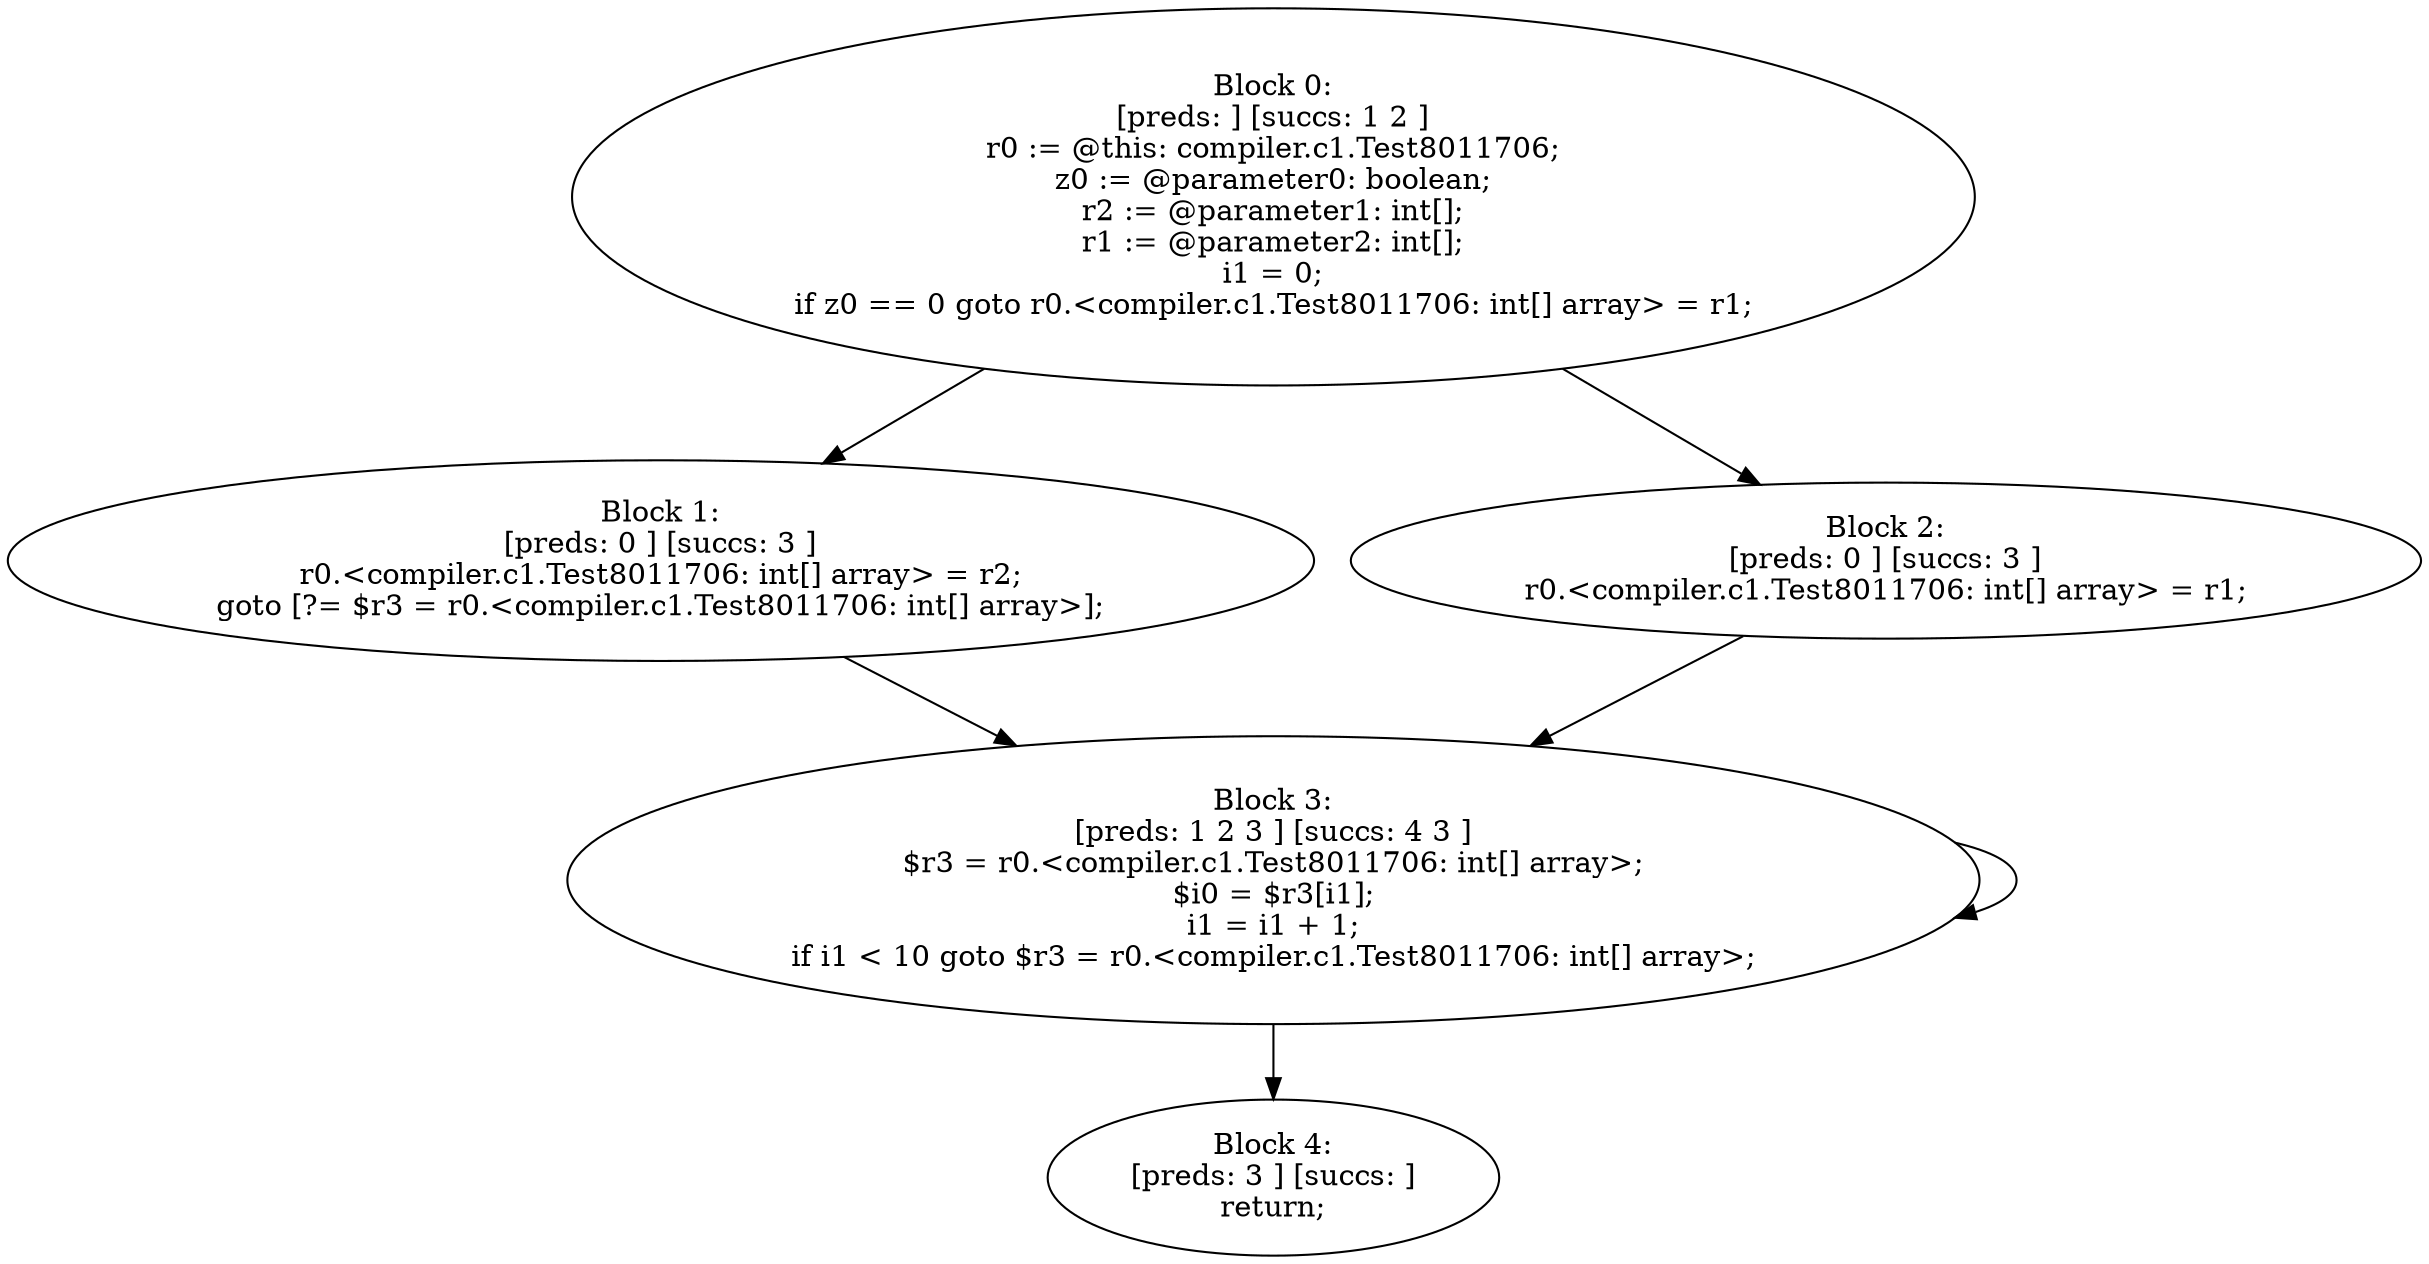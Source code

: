 digraph "unitGraph" {
    "Block 0:
[preds: ] [succs: 1 2 ]
r0 := @this: compiler.c1.Test8011706;
z0 := @parameter0: boolean;
r2 := @parameter1: int[];
r1 := @parameter2: int[];
i1 = 0;
if z0 == 0 goto r0.<compiler.c1.Test8011706: int[] array> = r1;
"
    "Block 1:
[preds: 0 ] [succs: 3 ]
r0.<compiler.c1.Test8011706: int[] array> = r2;
goto [?= $r3 = r0.<compiler.c1.Test8011706: int[] array>];
"
    "Block 2:
[preds: 0 ] [succs: 3 ]
r0.<compiler.c1.Test8011706: int[] array> = r1;
"
    "Block 3:
[preds: 1 2 3 ] [succs: 4 3 ]
$r3 = r0.<compiler.c1.Test8011706: int[] array>;
$i0 = $r3[i1];
i1 = i1 + 1;
if i1 < 10 goto $r3 = r0.<compiler.c1.Test8011706: int[] array>;
"
    "Block 4:
[preds: 3 ] [succs: ]
return;
"
    "Block 0:
[preds: ] [succs: 1 2 ]
r0 := @this: compiler.c1.Test8011706;
z0 := @parameter0: boolean;
r2 := @parameter1: int[];
r1 := @parameter2: int[];
i1 = 0;
if z0 == 0 goto r0.<compiler.c1.Test8011706: int[] array> = r1;
"->"Block 1:
[preds: 0 ] [succs: 3 ]
r0.<compiler.c1.Test8011706: int[] array> = r2;
goto [?= $r3 = r0.<compiler.c1.Test8011706: int[] array>];
";
    "Block 0:
[preds: ] [succs: 1 2 ]
r0 := @this: compiler.c1.Test8011706;
z0 := @parameter0: boolean;
r2 := @parameter1: int[];
r1 := @parameter2: int[];
i1 = 0;
if z0 == 0 goto r0.<compiler.c1.Test8011706: int[] array> = r1;
"->"Block 2:
[preds: 0 ] [succs: 3 ]
r0.<compiler.c1.Test8011706: int[] array> = r1;
";
    "Block 1:
[preds: 0 ] [succs: 3 ]
r0.<compiler.c1.Test8011706: int[] array> = r2;
goto [?= $r3 = r0.<compiler.c1.Test8011706: int[] array>];
"->"Block 3:
[preds: 1 2 3 ] [succs: 4 3 ]
$r3 = r0.<compiler.c1.Test8011706: int[] array>;
$i0 = $r3[i1];
i1 = i1 + 1;
if i1 < 10 goto $r3 = r0.<compiler.c1.Test8011706: int[] array>;
";
    "Block 2:
[preds: 0 ] [succs: 3 ]
r0.<compiler.c1.Test8011706: int[] array> = r1;
"->"Block 3:
[preds: 1 2 3 ] [succs: 4 3 ]
$r3 = r0.<compiler.c1.Test8011706: int[] array>;
$i0 = $r3[i1];
i1 = i1 + 1;
if i1 < 10 goto $r3 = r0.<compiler.c1.Test8011706: int[] array>;
";
    "Block 3:
[preds: 1 2 3 ] [succs: 4 3 ]
$r3 = r0.<compiler.c1.Test8011706: int[] array>;
$i0 = $r3[i1];
i1 = i1 + 1;
if i1 < 10 goto $r3 = r0.<compiler.c1.Test8011706: int[] array>;
"->"Block 4:
[preds: 3 ] [succs: ]
return;
";
    "Block 3:
[preds: 1 2 3 ] [succs: 4 3 ]
$r3 = r0.<compiler.c1.Test8011706: int[] array>;
$i0 = $r3[i1];
i1 = i1 + 1;
if i1 < 10 goto $r3 = r0.<compiler.c1.Test8011706: int[] array>;
"->"Block 3:
[preds: 1 2 3 ] [succs: 4 3 ]
$r3 = r0.<compiler.c1.Test8011706: int[] array>;
$i0 = $r3[i1];
i1 = i1 + 1;
if i1 < 10 goto $r3 = r0.<compiler.c1.Test8011706: int[] array>;
";
}
